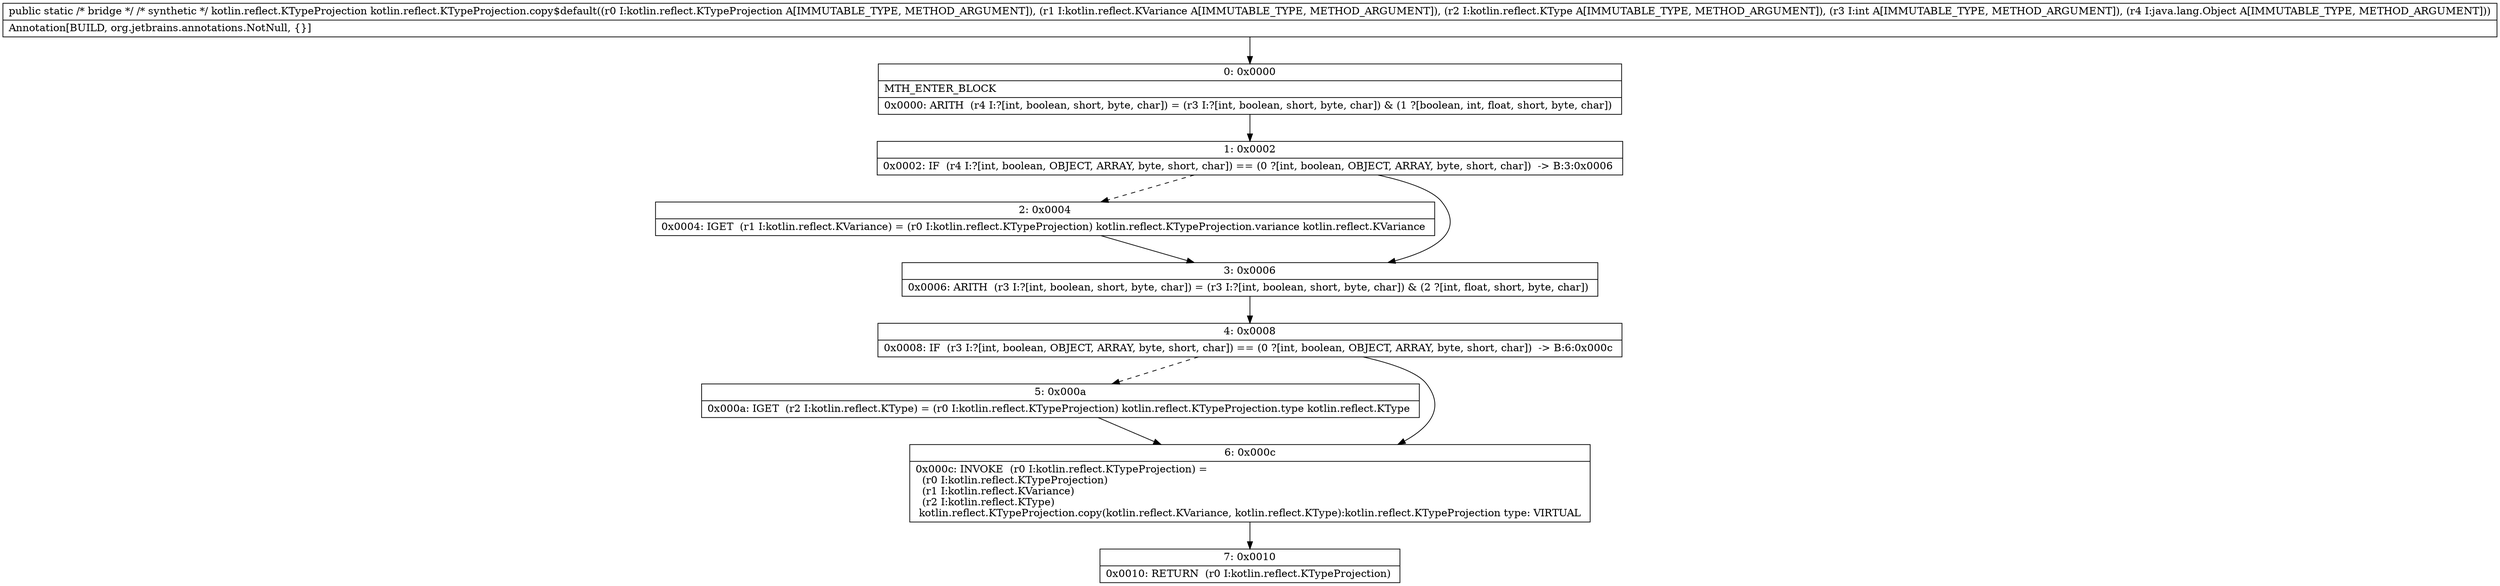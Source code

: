 digraph "CFG forkotlin.reflect.KTypeProjection.copy$default(Lkotlin\/reflect\/KTypeProjection;Lkotlin\/reflect\/KVariance;Lkotlin\/reflect\/KType;ILjava\/lang\/Object;)Lkotlin\/reflect\/KTypeProjection;" {
Node_0 [shape=record,label="{0\:\ 0x0000|MTH_ENTER_BLOCK\l|0x0000: ARITH  (r4 I:?[int, boolean, short, byte, char]) = (r3 I:?[int, boolean, short, byte, char]) & (1 ?[boolean, int, float, short, byte, char]) \l}"];
Node_1 [shape=record,label="{1\:\ 0x0002|0x0002: IF  (r4 I:?[int, boolean, OBJECT, ARRAY, byte, short, char]) == (0 ?[int, boolean, OBJECT, ARRAY, byte, short, char])  \-\> B:3:0x0006 \l}"];
Node_2 [shape=record,label="{2\:\ 0x0004|0x0004: IGET  (r1 I:kotlin.reflect.KVariance) = (r0 I:kotlin.reflect.KTypeProjection) kotlin.reflect.KTypeProjection.variance kotlin.reflect.KVariance \l}"];
Node_3 [shape=record,label="{3\:\ 0x0006|0x0006: ARITH  (r3 I:?[int, boolean, short, byte, char]) = (r3 I:?[int, boolean, short, byte, char]) & (2 ?[int, float, short, byte, char]) \l}"];
Node_4 [shape=record,label="{4\:\ 0x0008|0x0008: IF  (r3 I:?[int, boolean, OBJECT, ARRAY, byte, short, char]) == (0 ?[int, boolean, OBJECT, ARRAY, byte, short, char])  \-\> B:6:0x000c \l}"];
Node_5 [shape=record,label="{5\:\ 0x000a|0x000a: IGET  (r2 I:kotlin.reflect.KType) = (r0 I:kotlin.reflect.KTypeProjection) kotlin.reflect.KTypeProjection.type kotlin.reflect.KType \l}"];
Node_6 [shape=record,label="{6\:\ 0x000c|0x000c: INVOKE  (r0 I:kotlin.reflect.KTypeProjection) = \l  (r0 I:kotlin.reflect.KTypeProjection)\l  (r1 I:kotlin.reflect.KVariance)\l  (r2 I:kotlin.reflect.KType)\l kotlin.reflect.KTypeProjection.copy(kotlin.reflect.KVariance, kotlin.reflect.KType):kotlin.reflect.KTypeProjection type: VIRTUAL \l}"];
Node_7 [shape=record,label="{7\:\ 0x0010|0x0010: RETURN  (r0 I:kotlin.reflect.KTypeProjection) \l}"];
MethodNode[shape=record,label="{public static \/* bridge *\/ \/* synthetic *\/ kotlin.reflect.KTypeProjection kotlin.reflect.KTypeProjection.copy$default((r0 I:kotlin.reflect.KTypeProjection A[IMMUTABLE_TYPE, METHOD_ARGUMENT]), (r1 I:kotlin.reflect.KVariance A[IMMUTABLE_TYPE, METHOD_ARGUMENT]), (r2 I:kotlin.reflect.KType A[IMMUTABLE_TYPE, METHOD_ARGUMENT]), (r3 I:int A[IMMUTABLE_TYPE, METHOD_ARGUMENT]), (r4 I:java.lang.Object A[IMMUTABLE_TYPE, METHOD_ARGUMENT]))  | Annotation[BUILD, org.jetbrains.annotations.NotNull, \{\}]\l}"];
MethodNode -> Node_0;
Node_0 -> Node_1;
Node_1 -> Node_2[style=dashed];
Node_1 -> Node_3;
Node_2 -> Node_3;
Node_3 -> Node_4;
Node_4 -> Node_5[style=dashed];
Node_4 -> Node_6;
Node_5 -> Node_6;
Node_6 -> Node_7;
}

